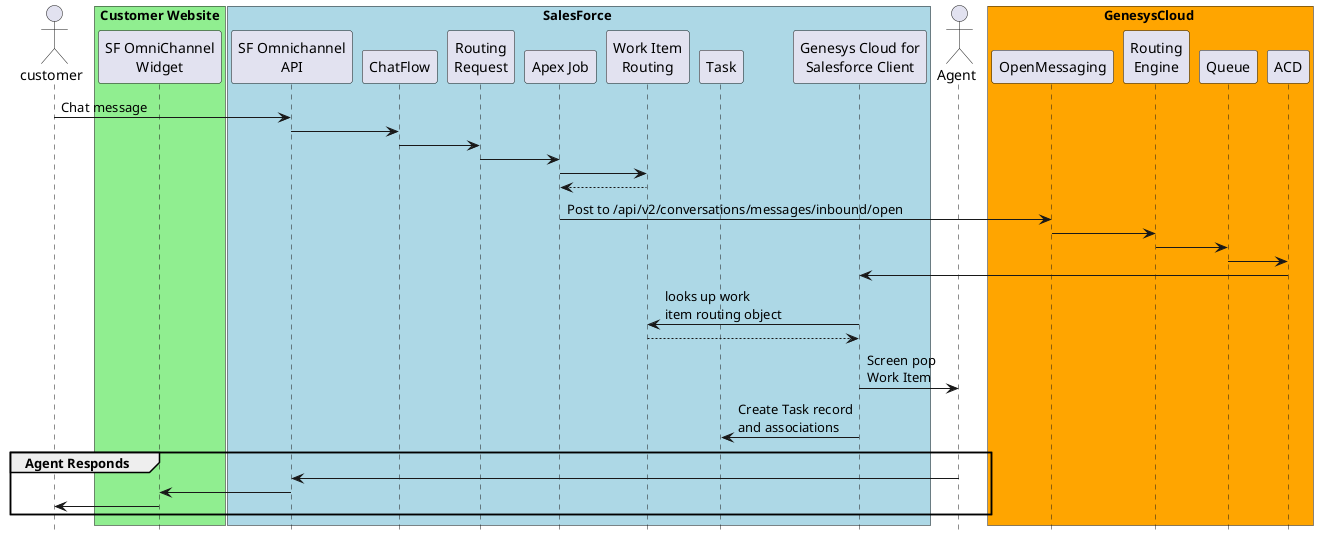 @startuml
hide footbox
actor customer
box "Customer Website" #lightgreen
  participant "SF OmniChannel\nWidget" as sfoc
end box
box SalesForce #lightblue
  participant "SF Omnichannel\nAPI" as sfapi
  participant "ChatFlow" as cf
  participant "Routing\nRequest" as rr
  participant "Apex Job" as apex
  participant "Work Item\nRouting" as wir
  participant "Task" as task
  participant "Genesys Cloud for\nSalesforce Client" as ef
end box
actor Agent as agent
box GenesysCloud #orange
  participant OpenMessaging as om
  participant "Routing\nEngine" as re
  participant Queue as q
  participant ACD as acd
end box


customer -> sfapi: Chat message
sfapi -> cf
cf -> rr
rr -> apex
apex -> wir
wir --> apex
apex -> om: Post to /api/v2/conversations/messages/inbound/open
om -> re
re -> q
q -> acd
acd -> ef
ef -> wir: looks up work\nitem routing object
wir --> ef
ef -> agent: Screen pop\nWork Item
ef -> task: Create Task record\nand associations
group Agent Responds
    agent -> sfapi
    sfapi -> sfoc
    sfoc -> customer
end group
@enduml
